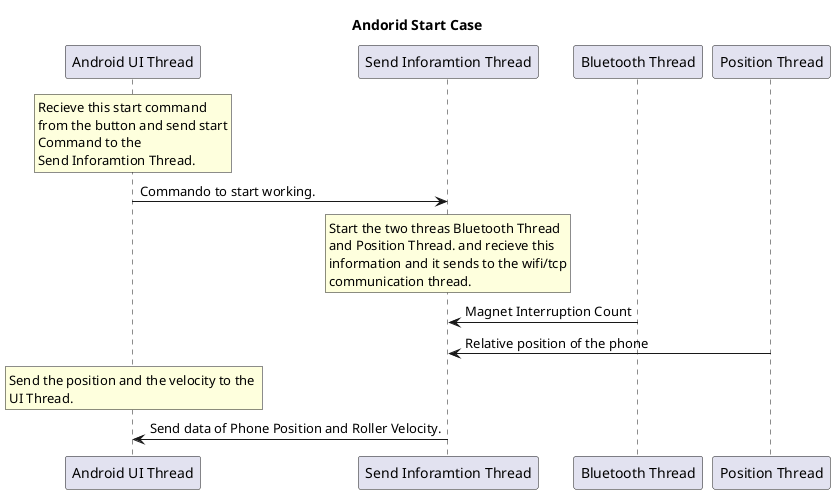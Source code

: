 @startuml
title Andorid Start Case
rnote over "Android UI Thread"
 Recieve this start command 
 from the button and send start
 Command to the 
 Send Inforamtion Thread.
endrnote
"Android UI Thread" -> "Send Inforamtion Thread" : Commando to start working.
rnote over "Send Inforamtion Thread"
 Start the two threas Bluetooth Thread
 and Position Thread. and recieve this 
 information and it sends to the wifi/tcp
 communication thread.
endrnote
"Send Inforamtion Thread" <- "Bluetooth Thread" : Magnet Interruption Count
"Send Inforamtion Thread" <- "Position Thread" : Relative position of the phone
rnote over "Android UI Thread"
 Send the position and the velocity to the 
 UI Thread.
endrnote
"Send Inforamtion Thread" -> "Android UI Thread" : Send data of Phone Position and Roller Velocity.
@enduml